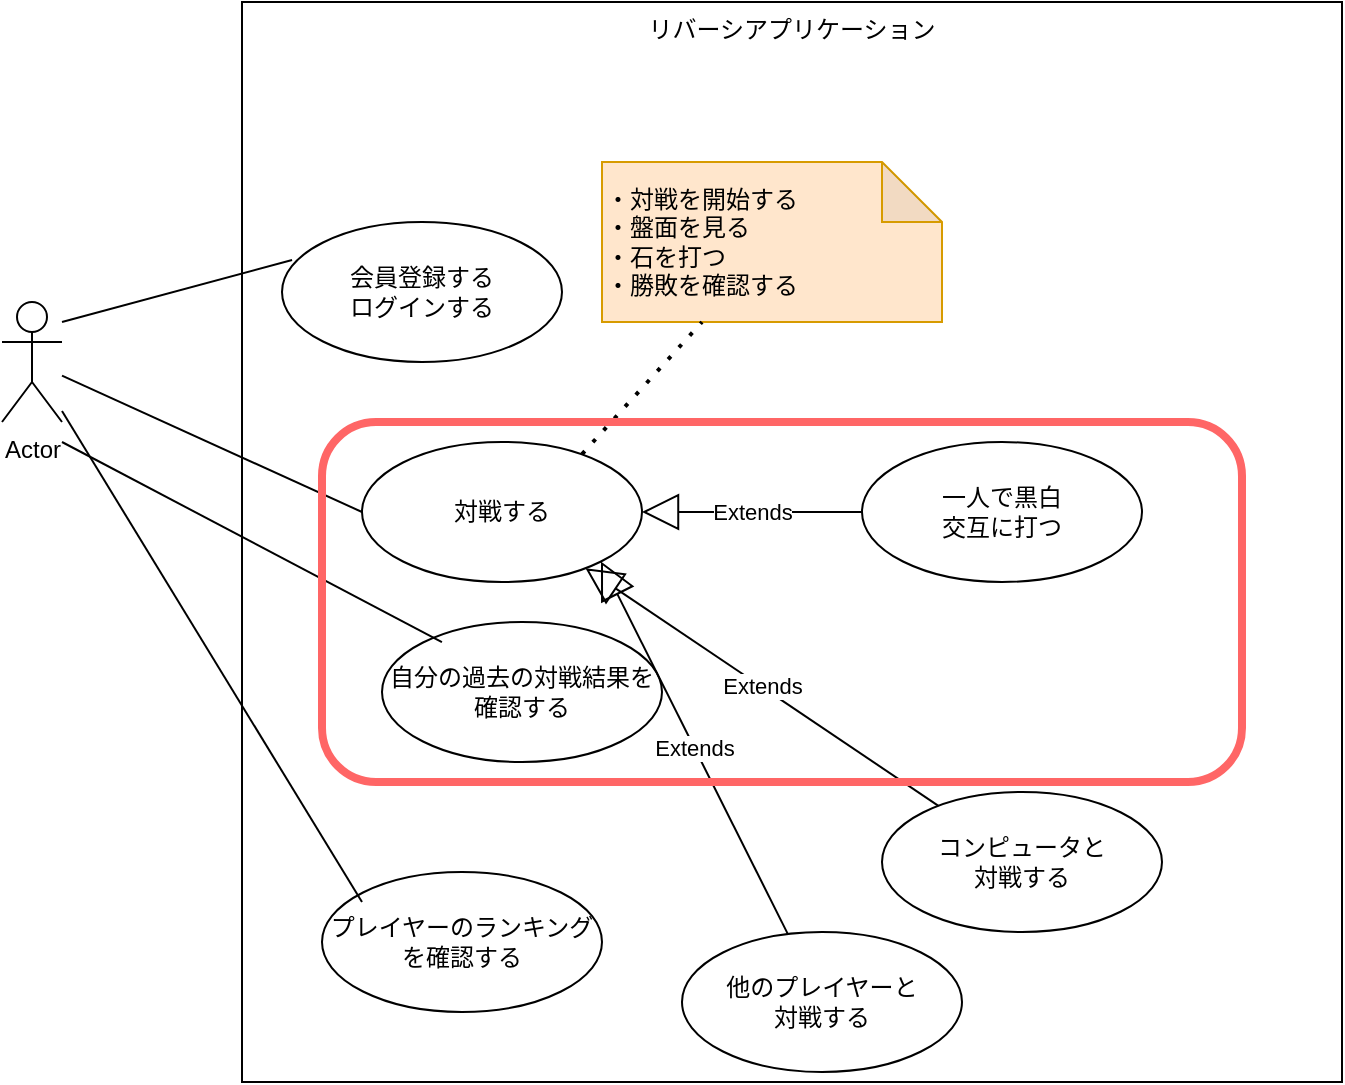 <mxfile>
    <diagram id="yxikIL0w7SIRQdaNSXP7" name="ページ1">
        <mxGraphModel dx="1130" dy="732" grid="1" gridSize="10" guides="1" tooltips="1" connect="1" arrows="1" fold="1" page="1" pageScale="1" pageWidth="827" pageHeight="1169" math="0" shadow="0">
            <root>
                <mxCell id="0"/>
                <mxCell id="1" parent="0"/>
                <mxCell id="2" value="&lt;div style=&quot;line-height: 120%;&quot;&gt;&lt;span style=&quot;background-color: initial;&quot;&gt;リバーシアプリケーション&lt;/span&gt;&lt;/div&gt;" style="rounded=0;whiteSpace=wrap;html=1;align=center;verticalAlign=top;fillColor=none;" vertex="1" parent="1">
                    <mxGeometry x="180" y="150" width="550" height="540" as="geometry"/>
                </mxCell>
                <mxCell id="3" value="Actor" style="shape=umlActor;verticalLabelPosition=bottom;verticalAlign=top;html=1;" vertex="1" parent="1">
                    <mxGeometry x="60" y="300" width="30" height="60" as="geometry"/>
                </mxCell>
                <mxCell id="4" value="対戦する" style="ellipse;whiteSpace=wrap;html=1;fillColor=none;" vertex="1" parent="1">
                    <mxGeometry x="240" y="370" width="140" height="70" as="geometry"/>
                </mxCell>
                <mxCell id="6" value="" style="endArrow=none;html=1;sketch=0;entryX=0;entryY=0.5;entryDx=0;entryDy=0;" edge="1" parent="1" source="3" target="4">
                    <mxGeometry width="50" height="50" relative="1" as="geometry">
                        <mxPoint x="250" y="370" as="sourcePoint"/>
                        <mxPoint x="300" y="320" as="targetPoint"/>
                    </mxGeometry>
                </mxCell>
                <mxCell id="7" value="・対戦を開始する&lt;br&gt;・盤面を見る&lt;br&gt;・石を打つ&lt;br&gt;&lt;div style=&quot;&quot;&gt;&lt;span style=&quot;background-color: initial;&quot;&gt;・勝敗を確認する&lt;/span&gt;&lt;/div&gt;" style="shape=note;whiteSpace=wrap;html=1;backgroundOutline=1;darkOpacity=0.05;fillColor=#ffe6cc;align=left;strokeColor=#d79b00;" vertex="1" parent="1">
                    <mxGeometry x="360" y="230" width="170" height="80" as="geometry"/>
                </mxCell>
                <mxCell id="8" value="" style="endArrow=none;dashed=1;html=1;dashPattern=1 3;strokeWidth=2;sketch=0;exitX=0.786;exitY=0.086;exitDx=0;exitDy=0;exitPerimeter=0;" edge="1" parent="1" source="4">
                    <mxGeometry width="50" height="50" relative="1" as="geometry">
                        <mxPoint x="360" y="360" as="sourcePoint"/>
                        <mxPoint x="410" y="310" as="targetPoint"/>
                    </mxGeometry>
                </mxCell>
                <mxCell id="9" value="会員登録する&lt;br&gt;ログインする" style="ellipse;whiteSpace=wrap;html=1;fillColor=none;" vertex="1" parent="1">
                    <mxGeometry x="200" y="260" width="140" height="70" as="geometry"/>
                </mxCell>
                <mxCell id="10" value="自分の過去の対戦結果を確認する" style="ellipse;whiteSpace=wrap;html=1;fillColor=none;" vertex="1" parent="1">
                    <mxGeometry x="250" y="460" width="140" height="70" as="geometry"/>
                </mxCell>
                <mxCell id="11" value="" style="endArrow=none;html=1;sketch=0;entryX=0.036;entryY=0.271;entryDx=0;entryDy=0;entryPerimeter=0;" edge="1" parent="1" target="9">
                    <mxGeometry width="50" height="50" relative="1" as="geometry">
                        <mxPoint x="90" y="310" as="sourcePoint"/>
                        <mxPoint x="140" y="260" as="targetPoint"/>
                    </mxGeometry>
                </mxCell>
                <mxCell id="12" value="" style="endArrow=none;html=1;sketch=0;entryX=0.214;entryY=0.143;entryDx=0;entryDy=0;entryPerimeter=0;" edge="1" parent="1" target="10">
                    <mxGeometry width="50" height="50" relative="1" as="geometry">
                        <mxPoint x="90" y="370" as="sourcePoint"/>
                        <mxPoint x="205.04" y="338.97" as="targetPoint"/>
                    </mxGeometry>
                </mxCell>
                <mxCell id="13" value="一人で黒白&lt;br&gt;交互に打つ" style="ellipse;whiteSpace=wrap;html=1;fillColor=none;" vertex="1" parent="1">
                    <mxGeometry x="490" y="370" width="140" height="70" as="geometry"/>
                </mxCell>
                <mxCell id="14" value="コンピュータと&lt;br&gt;対戦する&lt;span style=&quot;color: rgba(0, 0, 0, 0); font-family: monospace; font-size: 0px; text-align: start;&quot;&gt;%3CmxGraphModel%3E%3Croot%3E%3CmxCell%20id%3D%220%22%2F%3E%3CmxCell%20id%3D%221%22%20parent%3D%220%22%2F%3E%3CmxCell%20id%3D%222%22%20value%3D%22%22%20style%3D%22endArrow%3Dnone%3Bhtml%3D1%3Bsketch%3D0%3BentryX%3D0.036%3BentryY%3D0.271%3BentryDx%3D0%3BentryDy%3D0%3BentryPerimeter%3D0%3B%22%20edge%3D%221%22%20parent%3D%221%22%3E%3CmxGeometry%20width%3D%2250%22%20height%3D%2250%22%20relative%3D%221%22%20as%3D%22geometry%22%3E%3CmxPoint%20x%3D%2290%22%20y%3D%22310%22%20as%3D%22sourcePoint%22%2F%3E%3CmxPoint%20x%3D%22205.04%22%20y%3D%22278.97%22%20as%3D%22targetPoint%22%2F%3E%3C%2FmxGeometry%3E%3C%2FmxCell%3E%3C%2Froot%3E%3C%2FmxGraphModel%3E&lt;/span&gt;" style="ellipse;whiteSpace=wrap;html=1;fillColor=none;" vertex="1" parent="1">
                    <mxGeometry x="500" y="545" width="140" height="70" as="geometry"/>
                </mxCell>
                <mxCell id="15" value="他のプレイヤーと&lt;br&gt;対戦する" style="ellipse;whiteSpace=wrap;html=1;fillColor=none;" vertex="1" parent="1">
                    <mxGeometry x="400" y="615" width="140" height="70" as="geometry"/>
                </mxCell>
                <mxCell id="16" value="Extends" style="endArrow=block;endSize=16;endFill=0;html=1;sketch=0;exitX=0;exitY=0.5;exitDx=0;exitDy=0;" edge="1" parent="1" source="13" target="4">
                    <mxGeometry width="160" relative="1" as="geometry">
                        <mxPoint x="330" y="390" as="sourcePoint"/>
                        <mxPoint x="490" y="390" as="targetPoint"/>
                    </mxGeometry>
                </mxCell>
                <mxCell id="17" value="Extends" style="endArrow=block;endSize=16;endFill=0;html=1;sketch=0;" edge="1" parent="1" source="14" target="4">
                    <mxGeometry width="160" relative="1" as="geometry">
                        <mxPoint x="500" y="460" as="sourcePoint"/>
                        <mxPoint x="390" y="460" as="targetPoint"/>
                    </mxGeometry>
                </mxCell>
                <mxCell id="18" value="Extends" style="endArrow=block;endSize=16;endFill=0;html=1;sketch=0;entryX=1;entryY=1;entryDx=0;entryDy=0;" edge="1" parent="1" source="15" target="4">
                    <mxGeometry width="160" relative="1" as="geometry">
                        <mxPoint x="510" y="470" as="sourcePoint"/>
                        <mxPoint x="380.58" y="432.536" as="targetPoint"/>
                    </mxGeometry>
                </mxCell>
                <mxCell id="19" value="プレイヤーのランキングを確認する" style="ellipse;whiteSpace=wrap;html=1;fillColor=none;" vertex="1" parent="1">
                    <mxGeometry x="220" y="585" width="140" height="70" as="geometry"/>
                </mxCell>
                <mxCell id="20" value="" style="endArrow=none;html=1;sketch=0;entryX=0.214;entryY=0.143;entryDx=0;entryDy=0;entryPerimeter=0;" edge="1" parent="1" source="3">
                    <mxGeometry width="50" height="50" relative="1" as="geometry">
                        <mxPoint x="80.04" y="460" as="sourcePoint"/>
                        <mxPoint x="240.0" y="600.01" as="targetPoint"/>
                    </mxGeometry>
                </mxCell>
                <mxCell id="21" value="" style="rounded=1;whiteSpace=wrap;html=1;fillColor=none;strokeColor=#FF6666;strokeWidth=4;" vertex="1" parent="1">
                    <mxGeometry x="220" y="360" width="460" height="180" as="geometry"/>
                </mxCell>
            </root>
        </mxGraphModel>
    </diagram>
</mxfile>